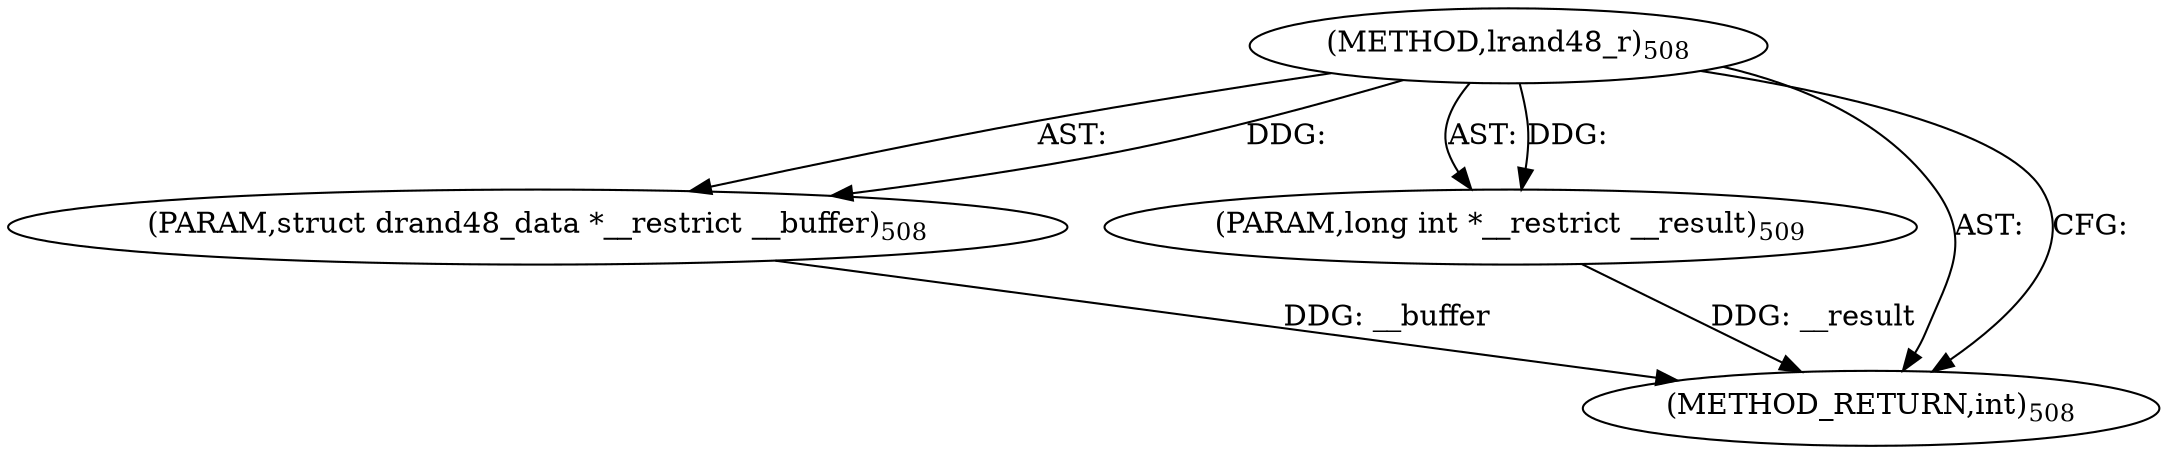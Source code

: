 digraph "lrand48_r" {  
"33304" [label = <(METHOD,lrand48_r)<SUB>508</SUB>> ]
"33305" [label = <(PARAM,struct drand48_data *__restrict __buffer)<SUB>508</SUB>> ]
"33306" [label = <(PARAM,long int *__restrict __result)<SUB>509</SUB>> ]
"33307" [label = <(METHOD_RETURN,int)<SUB>508</SUB>> ]
  "33304" -> "33305"  [ label = "AST: "] 
  "33304" -> "33306"  [ label = "AST: "] 
  "33304" -> "33307"  [ label = "AST: "] 
  "33304" -> "33307"  [ label = "CFG: "] 
  "33305" -> "33307"  [ label = "DDG: __buffer"] 
  "33306" -> "33307"  [ label = "DDG: __result"] 
  "33304" -> "33305"  [ label = "DDG: "] 
  "33304" -> "33306"  [ label = "DDG: "] 
}
